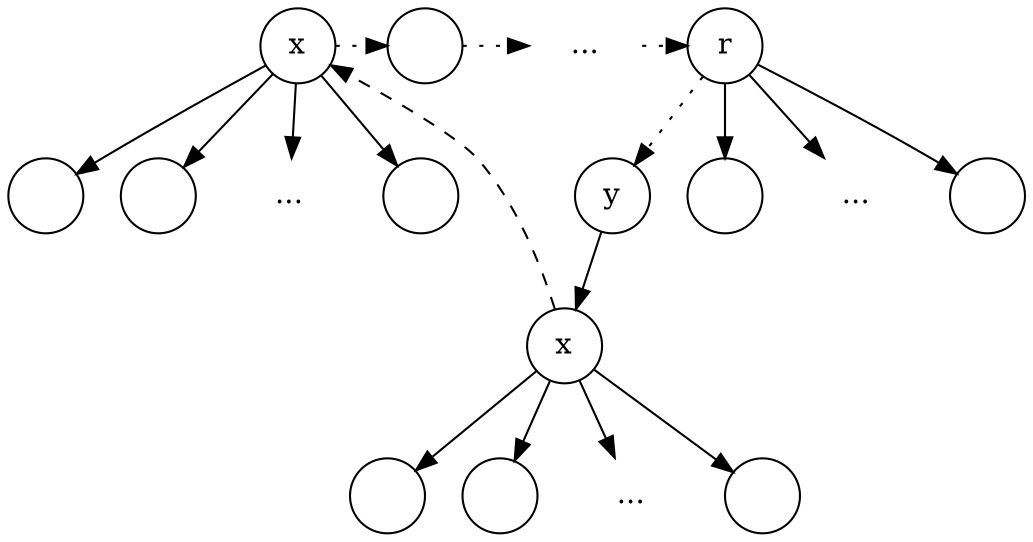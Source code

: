 digraph G{
	margin="0"
	node[shape=circle]
	tnew[label="x"];
	tnew1[label=""];
	tnew2[label=""];
	tnewe[label="...", shape=plaintext];
	tnewn[label=""];
	{rank=same tnew1->tnew2->tnewe->tnewn[style=invis]}
	tnew->tnew1;
	tnew->tnew2;
	tnew->tnewe;
	tnew->tnewn;
	troot1[label=""]
	troot2[label="...", shape=plaintext];
	tr[label="r"];
	trp[label="y"];
	trpx[label="x"];
	trpxx1[label=""];
	trpxx2[label=""];
	trpxxe[label="...", shape=plaintext];
	trpxxn[label=""];
	{rank=same trpxx1->trpxx2->trpxxe->trpxxn[style=invis]}
	trpx->trpxx1;
	trpx->trpxx2;
	trpx->trpxxe;
	trpx->trpxxn;
	trp->trpx;
	tr2[label=""];
	tre[label="...", shape=plaintext];
	trn[label=""];
	{rank=same trp->tr2->tre->trn[style=invis]}
	tr->trp[style=dotted];
	tr->tr2;
	tr->tre;
	tr->trn;
	{rank=same tnew->troot1->troot2->tr[style=dotted]}
	trpx->tnew[style=dashed];
}